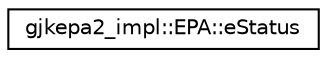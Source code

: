 digraph G
{
  edge [fontname="Helvetica",fontsize="10",labelfontname="Helvetica",labelfontsize="10"];
  node [fontname="Helvetica",fontsize="10",shape=record];
  rankdir=LR;
  Node1 [label="gjkepa2_impl::EPA::eStatus",height=0.2,width=0.4,color="black", fillcolor="white", style="filled",URL="$d1/d9e/structgjkepa2__impl_1_1EPA_1_1eStatus.html"];
}
